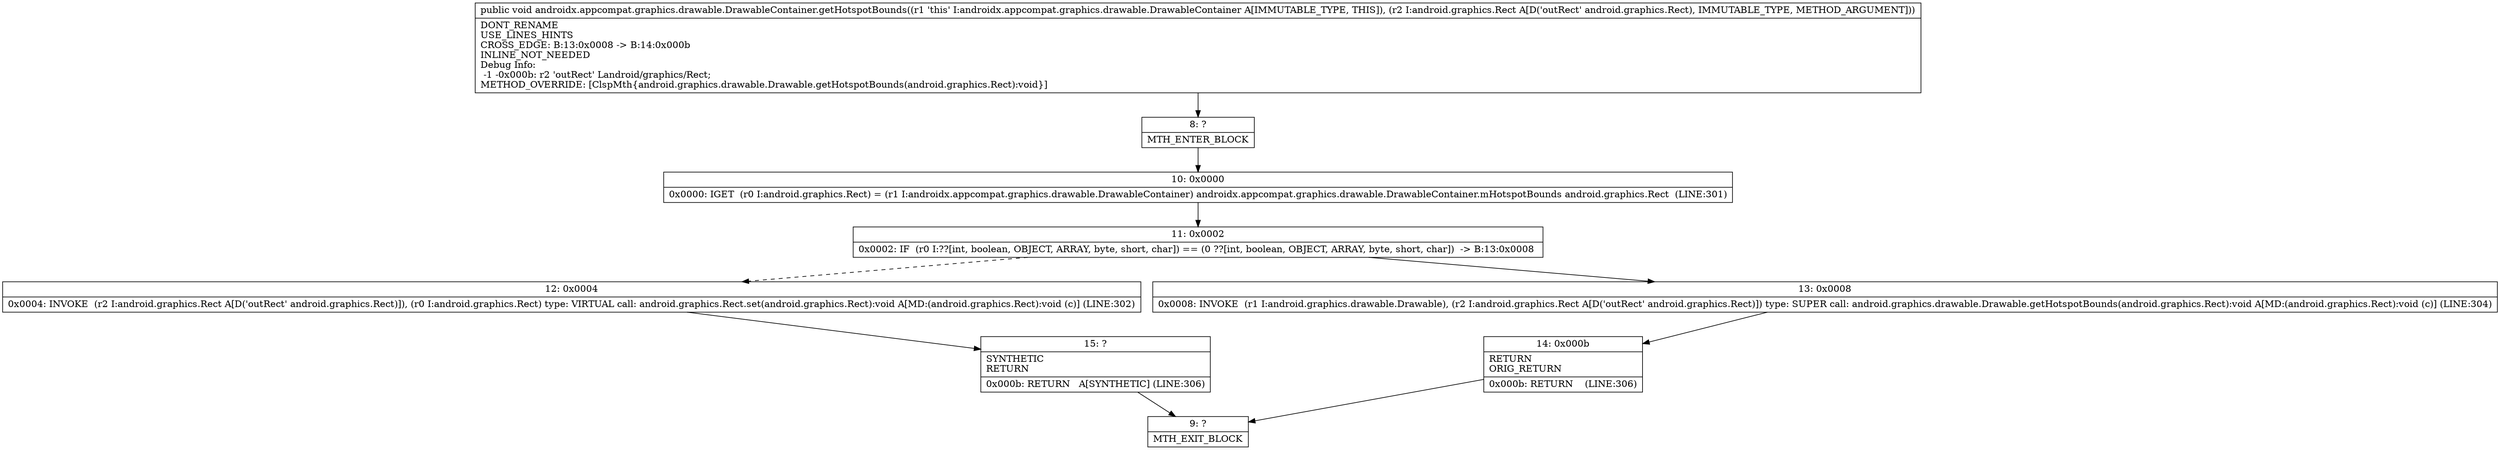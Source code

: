 digraph "CFG forandroidx.appcompat.graphics.drawable.DrawableContainer.getHotspotBounds(Landroid\/graphics\/Rect;)V" {
Node_8 [shape=record,label="{8\:\ ?|MTH_ENTER_BLOCK\l}"];
Node_10 [shape=record,label="{10\:\ 0x0000|0x0000: IGET  (r0 I:android.graphics.Rect) = (r1 I:androidx.appcompat.graphics.drawable.DrawableContainer) androidx.appcompat.graphics.drawable.DrawableContainer.mHotspotBounds android.graphics.Rect  (LINE:301)\l}"];
Node_11 [shape=record,label="{11\:\ 0x0002|0x0002: IF  (r0 I:??[int, boolean, OBJECT, ARRAY, byte, short, char]) == (0 ??[int, boolean, OBJECT, ARRAY, byte, short, char])  \-\> B:13:0x0008 \l}"];
Node_12 [shape=record,label="{12\:\ 0x0004|0x0004: INVOKE  (r2 I:android.graphics.Rect A[D('outRect' android.graphics.Rect)]), (r0 I:android.graphics.Rect) type: VIRTUAL call: android.graphics.Rect.set(android.graphics.Rect):void A[MD:(android.graphics.Rect):void (c)] (LINE:302)\l}"];
Node_15 [shape=record,label="{15\:\ ?|SYNTHETIC\lRETURN\l|0x000b: RETURN   A[SYNTHETIC] (LINE:306)\l}"];
Node_9 [shape=record,label="{9\:\ ?|MTH_EXIT_BLOCK\l}"];
Node_13 [shape=record,label="{13\:\ 0x0008|0x0008: INVOKE  (r1 I:android.graphics.drawable.Drawable), (r2 I:android.graphics.Rect A[D('outRect' android.graphics.Rect)]) type: SUPER call: android.graphics.drawable.Drawable.getHotspotBounds(android.graphics.Rect):void A[MD:(android.graphics.Rect):void (c)] (LINE:304)\l}"];
Node_14 [shape=record,label="{14\:\ 0x000b|RETURN\lORIG_RETURN\l|0x000b: RETURN    (LINE:306)\l}"];
MethodNode[shape=record,label="{public void androidx.appcompat.graphics.drawable.DrawableContainer.getHotspotBounds((r1 'this' I:androidx.appcompat.graphics.drawable.DrawableContainer A[IMMUTABLE_TYPE, THIS]), (r2 I:android.graphics.Rect A[D('outRect' android.graphics.Rect), IMMUTABLE_TYPE, METHOD_ARGUMENT]))  | DONT_RENAME\lUSE_LINES_HINTS\lCROSS_EDGE: B:13:0x0008 \-\> B:14:0x000b\lINLINE_NOT_NEEDED\lDebug Info:\l  \-1 \-0x000b: r2 'outRect' Landroid\/graphics\/Rect;\lMETHOD_OVERRIDE: [ClspMth\{android.graphics.drawable.Drawable.getHotspotBounds(android.graphics.Rect):void\}]\l}"];
MethodNode -> Node_8;Node_8 -> Node_10;
Node_10 -> Node_11;
Node_11 -> Node_12[style=dashed];
Node_11 -> Node_13;
Node_12 -> Node_15;
Node_15 -> Node_9;
Node_13 -> Node_14;
Node_14 -> Node_9;
}

